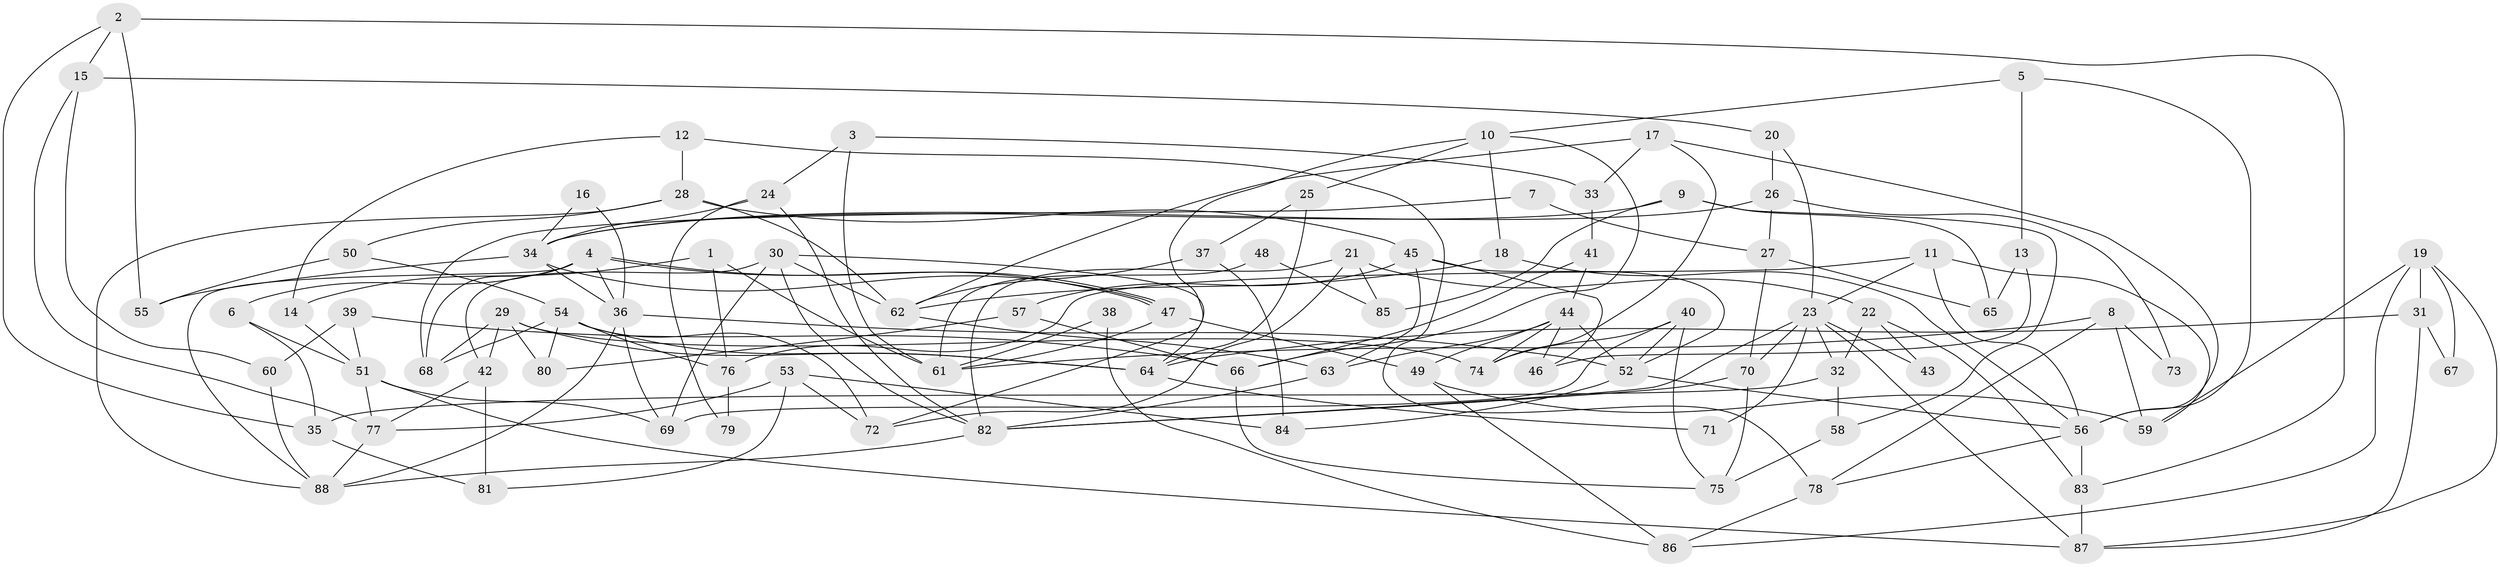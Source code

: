 // coarse degree distribution, {5: 0.18518518518518517, 9: 0.18518518518518517, 6: 0.2222222222222222, 3: 0.07407407407407407, 4: 0.1111111111111111, 8: 0.07407407407407407, 7: 0.07407407407407407, 12: 0.037037037037037035, 10: 0.037037037037037035}
// Generated by graph-tools (version 1.1) at 2025/37/03/04/25 23:37:07]
// undirected, 88 vertices, 176 edges
graph export_dot {
  node [color=gray90,style=filled];
  1;
  2;
  3;
  4;
  5;
  6;
  7;
  8;
  9;
  10;
  11;
  12;
  13;
  14;
  15;
  16;
  17;
  18;
  19;
  20;
  21;
  22;
  23;
  24;
  25;
  26;
  27;
  28;
  29;
  30;
  31;
  32;
  33;
  34;
  35;
  36;
  37;
  38;
  39;
  40;
  41;
  42;
  43;
  44;
  45;
  46;
  47;
  48;
  49;
  50;
  51;
  52;
  53;
  54;
  55;
  56;
  57;
  58;
  59;
  60;
  61;
  62;
  63;
  64;
  65;
  66;
  67;
  68;
  69;
  70;
  71;
  72;
  73;
  74;
  75;
  76;
  77;
  78;
  79;
  80;
  81;
  82;
  83;
  84;
  85;
  86;
  87;
  88;
  1 -- 14;
  1 -- 76;
  1 -- 61;
  2 -- 83;
  2 -- 55;
  2 -- 15;
  2 -- 35;
  3 -- 61;
  3 -- 24;
  3 -- 33;
  4 -- 88;
  4 -- 47;
  4 -- 47;
  4 -- 6;
  4 -- 36;
  4 -- 68;
  5 -- 10;
  5 -- 56;
  5 -- 13;
  6 -- 51;
  6 -- 35;
  7 -- 27;
  7 -- 68;
  8 -- 78;
  8 -- 61;
  8 -- 59;
  8 -- 73;
  9 -- 34;
  9 -- 58;
  9 -- 65;
  9 -- 85;
  10 -- 66;
  10 -- 72;
  10 -- 18;
  10 -- 25;
  11 -- 23;
  11 -- 56;
  11 -- 59;
  11 -- 76;
  12 -- 78;
  12 -- 28;
  12 -- 14;
  13 -- 46;
  13 -- 65;
  14 -- 51;
  15 -- 60;
  15 -- 20;
  15 -- 77;
  16 -- 36;
  16 -- 34;
  17 -- 74;
  17 -- 62;
  17 -- 33;
  17 -- 56;
  18 -- 56;
  18 -- 62;
  19 -- 87;
  19 -- 59;
  19 -- 31;
  19 -- 67;
  19 -- 86;
  20 -- 23;
  20 -- 26;
  21 -- 82;
  21 -- 72;
  21 -- 22;
  21 -- 85;
  22 -- 32;
  22 -- 43;
  22 -- 83;
  23 -- 70;
  23 -- 82;
  23 -- 32;
  23 -- 43;
  23 -- 71;
  23 -- 87;
  24 -- 82;
  24 -- 34;
  24 -- 79;
  25 -- 64;
  25 -- 37;
  26 -- 27;
  26 -- 34;
  26 -- 73;
  27 -- 65;
  27 -- 70;
  28 -- 45;
  28 -- 88;
  28 -- 50;
  28 -- 62;
  29 -- 42;
  29 -- 64;
  29 -- 68;
  29 -- 74;
  29 -- 80;
  30 -- 62;
  30 -- 82;
  30 -- 42;
  30 -- 64;
  30 -- 69;
  31 -- 87;
  31 -- 64;
  31 -- 67;
  32 -- 35;
  32 -- 58;
  33 -- 41;
  34 -- 36;
  34 -- 47;
  34 -- 55;
  35 -- 81;
  36 -- 52;
  36 -- 69;
  36 -- 88;
  37 -- 62;
  37 -- 84;
  38 -- 86;
  38 -- 61;
  39 -- 66;
  39 -- 51;
  39 -- 60;
  40 -- 69;
  40 -- 74;
  40 -- 52;
  40 -- 75;
  41 -- 44;
  41 -- 66;
  42 -- 81;
  42 -- 77;
  44 -- 49;
  44 -- 52;
  44 -- 46;
  44 -- 63;
  44 -- 74;
  45 -- 52;
  45 -- 63;
  45 -- 46;
  45 -- 57;
  47 -- 49;
  47 -- 61;
  48 -- 85;
  48 -- 61;
  49 -- 59;
  49 -- 86;
  50 -- 54;
  50 -- 55;
  51 -- 69;
  51 -- 77;
  51 -- 87;
  52 -- 56;
  52 -- 84;
  53 -- 84;
  53 -- 77;
  53 -- 72;
  53 -- 81;
  54 -- 64;
  54 -- 68;
  54 -- 72;
  54 -- 76;
  54 -- 80;
  56 -- 83;
  56 -- 78;
  57 -- 80;
  57 -- 66;
  58 -- 75;
  60 -- 88;
  62 -- 63;
  63 -- 82;
  64 -- 71;
  66 -- 75;
  70 -- 75;
  70 -- 82;
  76 -- 79;
  77 -- 88;
  78 -- 86;
  82 -- 88;
  83 -- 87;
}

